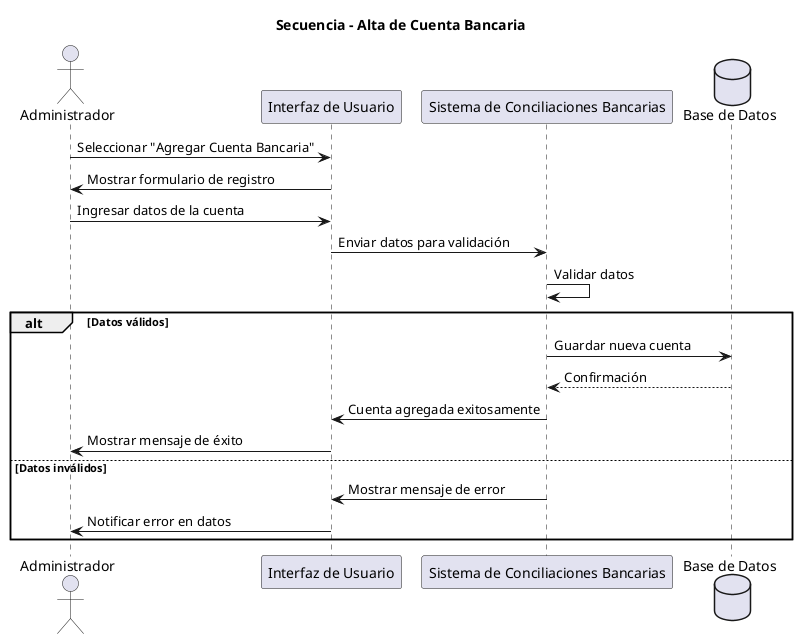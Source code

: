 @startuml AltaDeCuentaBancaria
title Secuencia - Alta de Cuenta Bancaria

actor Administrador as Admin
participant "Interfaz de Usuario" as UI
participant "Sistema de Conciliaciones Bancarias" as Sistema
database "Base de Datos" as BD

Admin -> UI: Seleccionar "Agregar Cuenta Bancaria"
UI -> Admin: Mostrar formulario de registro
Admin -> UI: Ingresar datos de la cuenta
UI -> Sistema: Enviar datos para validación
Sistema -> Sistema: Validar datos
alt Datos válidos
    Sistema -> BD: Guardar nueva cuenta
    BD --> Sistema: Confirmación
    Sistema -> UI: Cuenta agregada exitosamente
    UI -> Admin: Mostrar mensaje de éxito
else Datos inválidos
    Sistema -> UI: Mostrar mensaje de error
    UI -> Admin: Notificar error en datos
end

@enduml